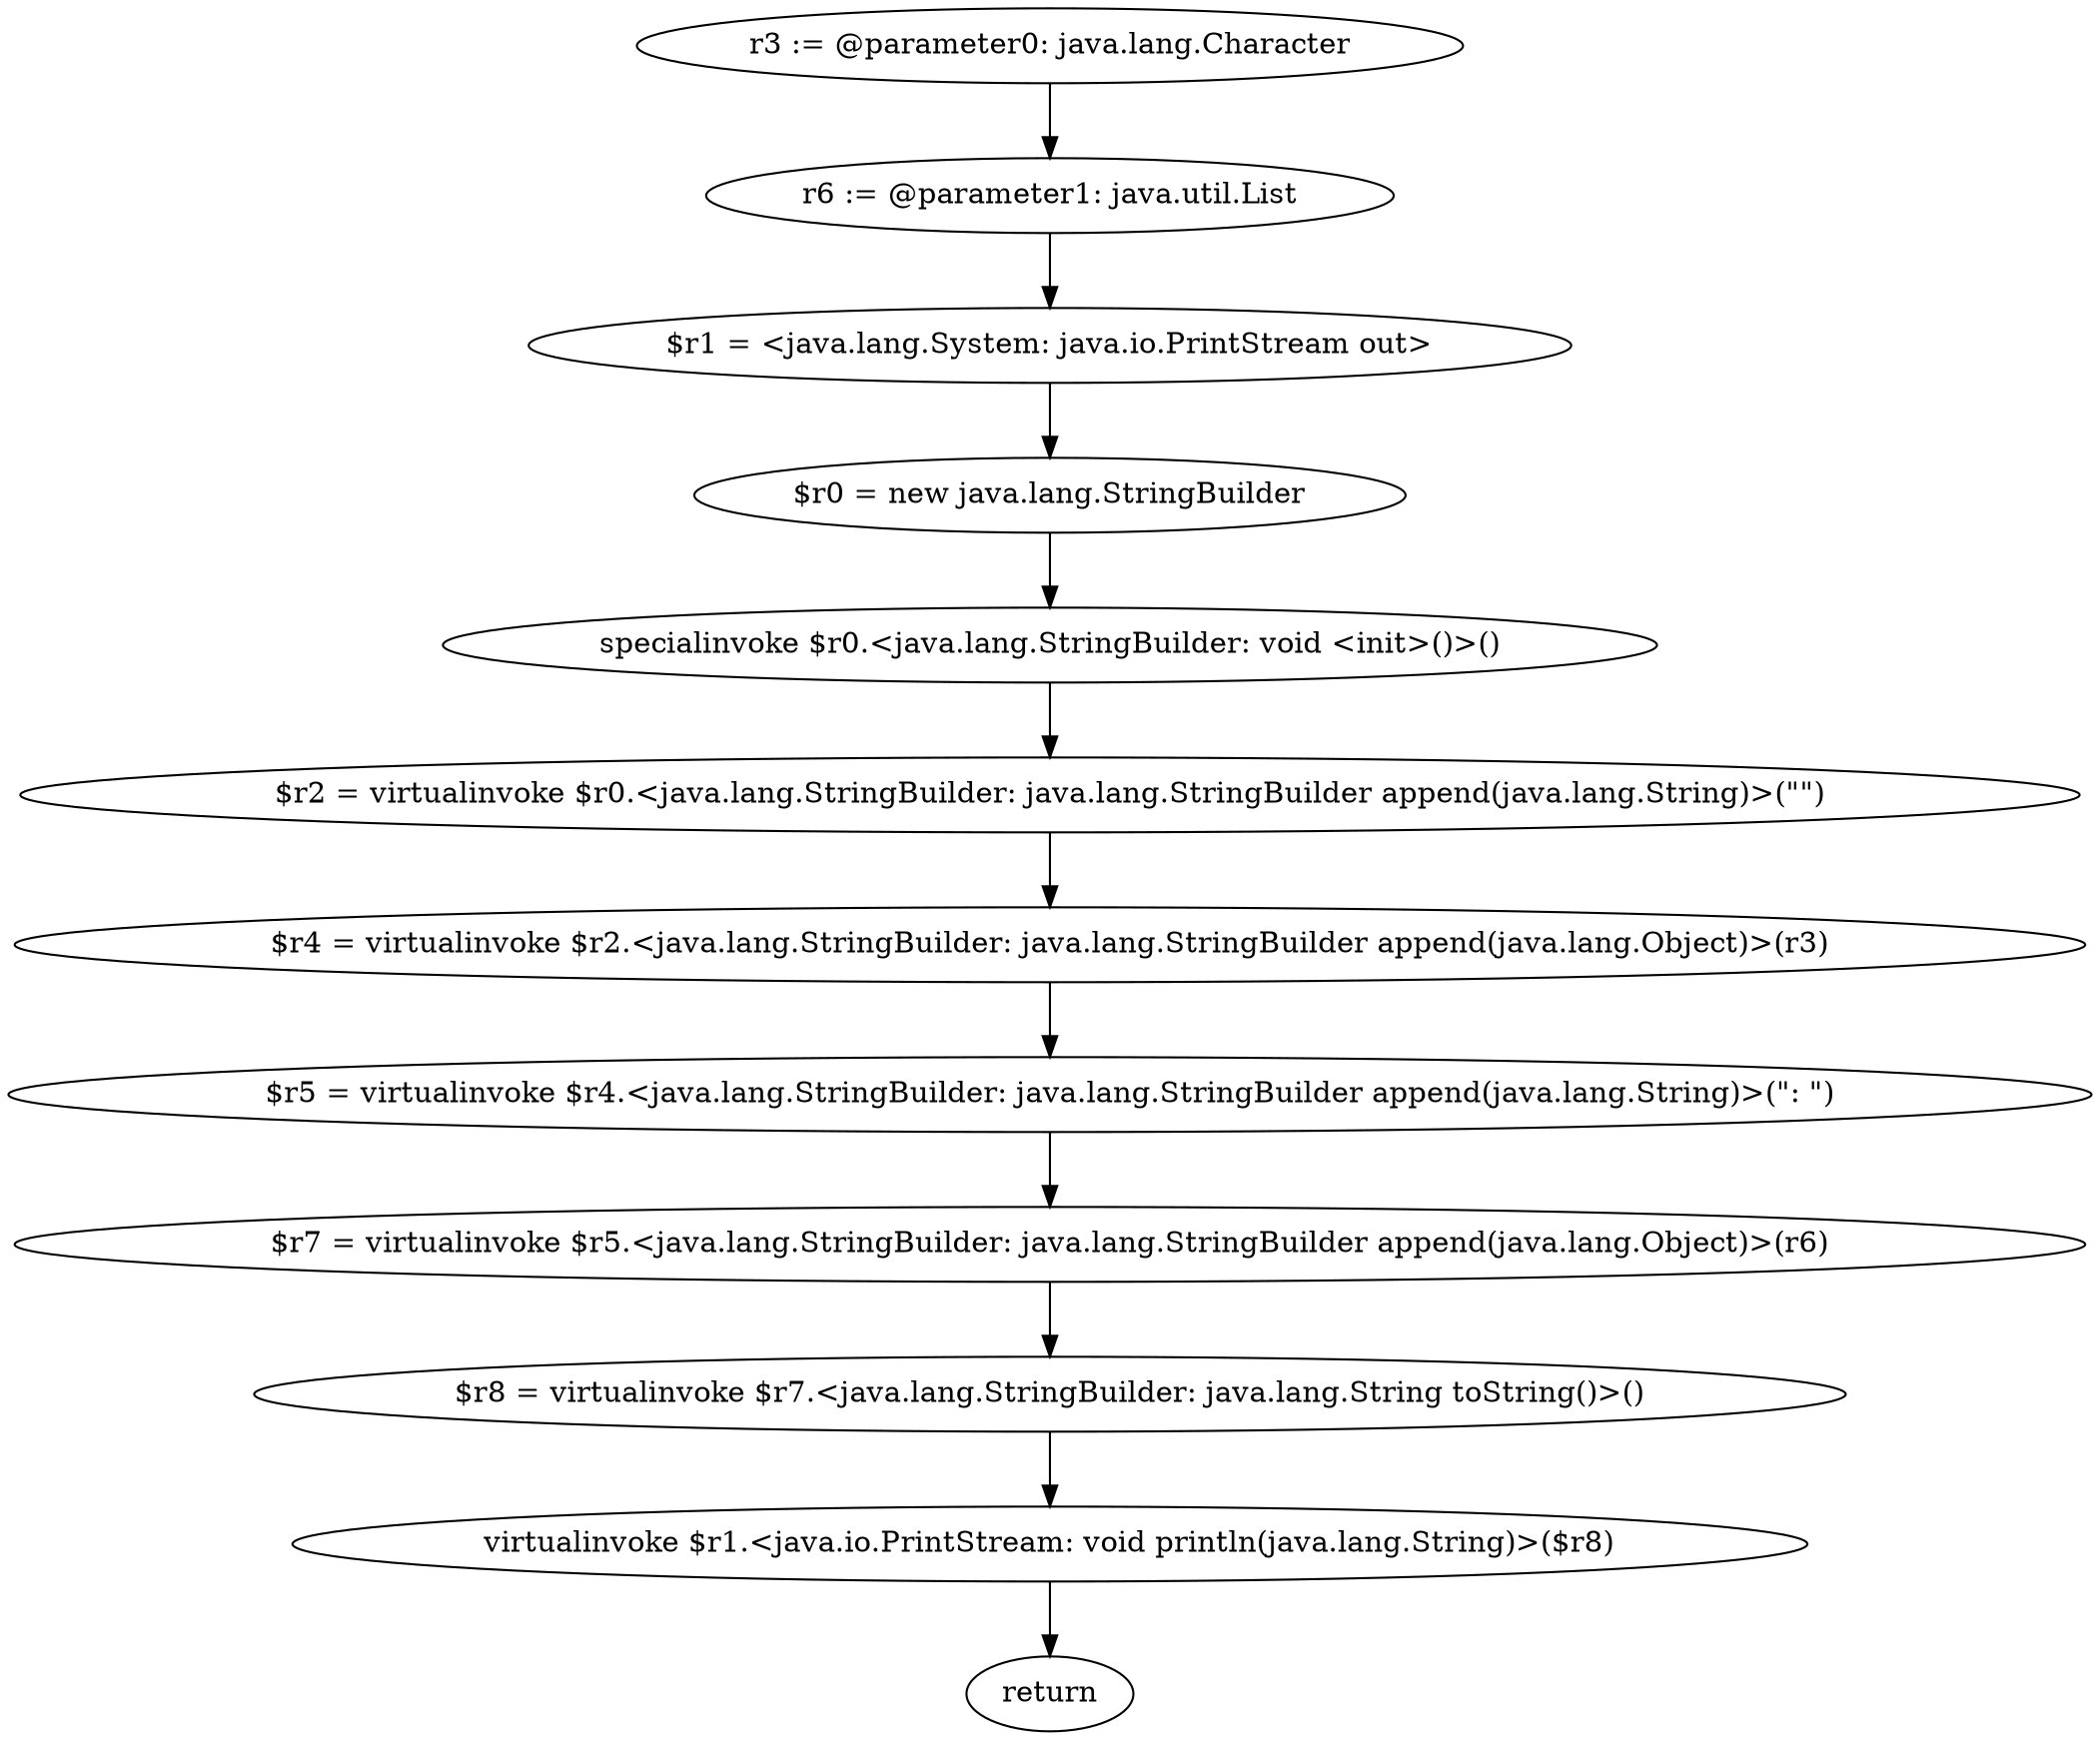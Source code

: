 digraph "unitGraph" {
    "r3 := @parameter0: java.lang.Character"
    "r6 := @parameter1: java.util.List"
    "$r1 = <java.lang.System: java.io.PrintStream out>"
    "$r0 = new java.lang.StringBuilder"
    "specialinvoke $r0.<java.lang.StringBuilder: void <init>()>()"
    "$r2 = virtualinvoke $r0.<java.lang.StringBuilder: java.lang.StringBuilder append(java.lang.String)>(\"\")"
    "$r4 = virtualinvoke $r2.<java.lang.StringBuilder: java.lang.StringBuilder append(java.lang.Object)>(r3)"
    "$r5 = virtualinvoke $r4.<java.lang.StringBuilder: java.lang.StringBuilder append(java.lang.String)>(\": \")"
    "$r7 = virtualinvoke $r5.<java.lang.StringBuilder: java.lang.StringBuilder append(java.lang.Object)>(r6)"
    "$r8 = virtualinvoke $r7.<java.lang.StringBuilder: java.lang.String toString()>()"
    "virtualinvoke $r1.<java.io.PrintStream: void println(java.lang.String)>($r8)"
    "return"
    "r3 := @parameter0: java.lang.Character"->"r6 := @parameter1: java.util.List";
    "r6 := @parameter1: java.util.List"->"$r1 = <java.lang.System: java.io.PrintStream out>";
    "$r1 = <java.lang.System: java.io.PrintStream out>"->"$r0 = new java.lang.StringBuilder";
    "$r0 = new java.lang.StringBuilder"->"specialinvoke $r0.<java.lang.StringBuilder: void <init>()>()";
    "specialinvoke $r0.<java.lang.StringBuilder: void <init>()>()"->"$r2 = virtualinvoke $r0.<java.lang.StringBuilder: java.lang.StringBuilder append(java.lang.String)>(\"\")";
    "$r2 = virtualinvoke $r0.<java.lang.StringBuilder: java.lang.StringBuilder append(java.lang.String)>(\"\")"->"$r4 = virtualinvoke $r2.<java.lang.StringBuilder: java.lang.StringBuilder append(java.lang.Object)>(r3)";
    "$r4 = virtualinvoke $r2.<java.lang.StringBuilder: java.lang.StringBuilder append(java.lang.Object)>(r3)"->"$r5 = virtualinvoke $r4.<java.lang.StringBuilder: java.lang.StringBuilder append(java.lang.String)>(\": \")";
    "$r5 = virtualinvoke $r4.<java.lang.StringBuilder: java.lang.StringBuilder append(java.lang.String)>(\": \")"->"$r7 = virtualinvoke $r5.<java.lang.StringBuilder: java.lang.StringBuilder append(java.lang.Object)>(r6)";
    "$r7 = virtualinvoke $r5.<java.lang.StringBuilder: java.lang.StringBuilder append(java.lang.Object)>(r6)"->"$r8 = virtualinvoke $r7.<java.lang.StringBuilder: java.lang.String toString()>()";
    "$r8 = virtualinvoke $r7.<java.lang.StringBuilder: java.lang.String toString()>()"->"virtualinvoke $r1.<java.io.PrintStream: void println(java.lang.String)>($r8)";
    "virtualinvoke $r1.<java.io.PrintStream: void println(java.lang.String)>($r8)"->"return";
}
